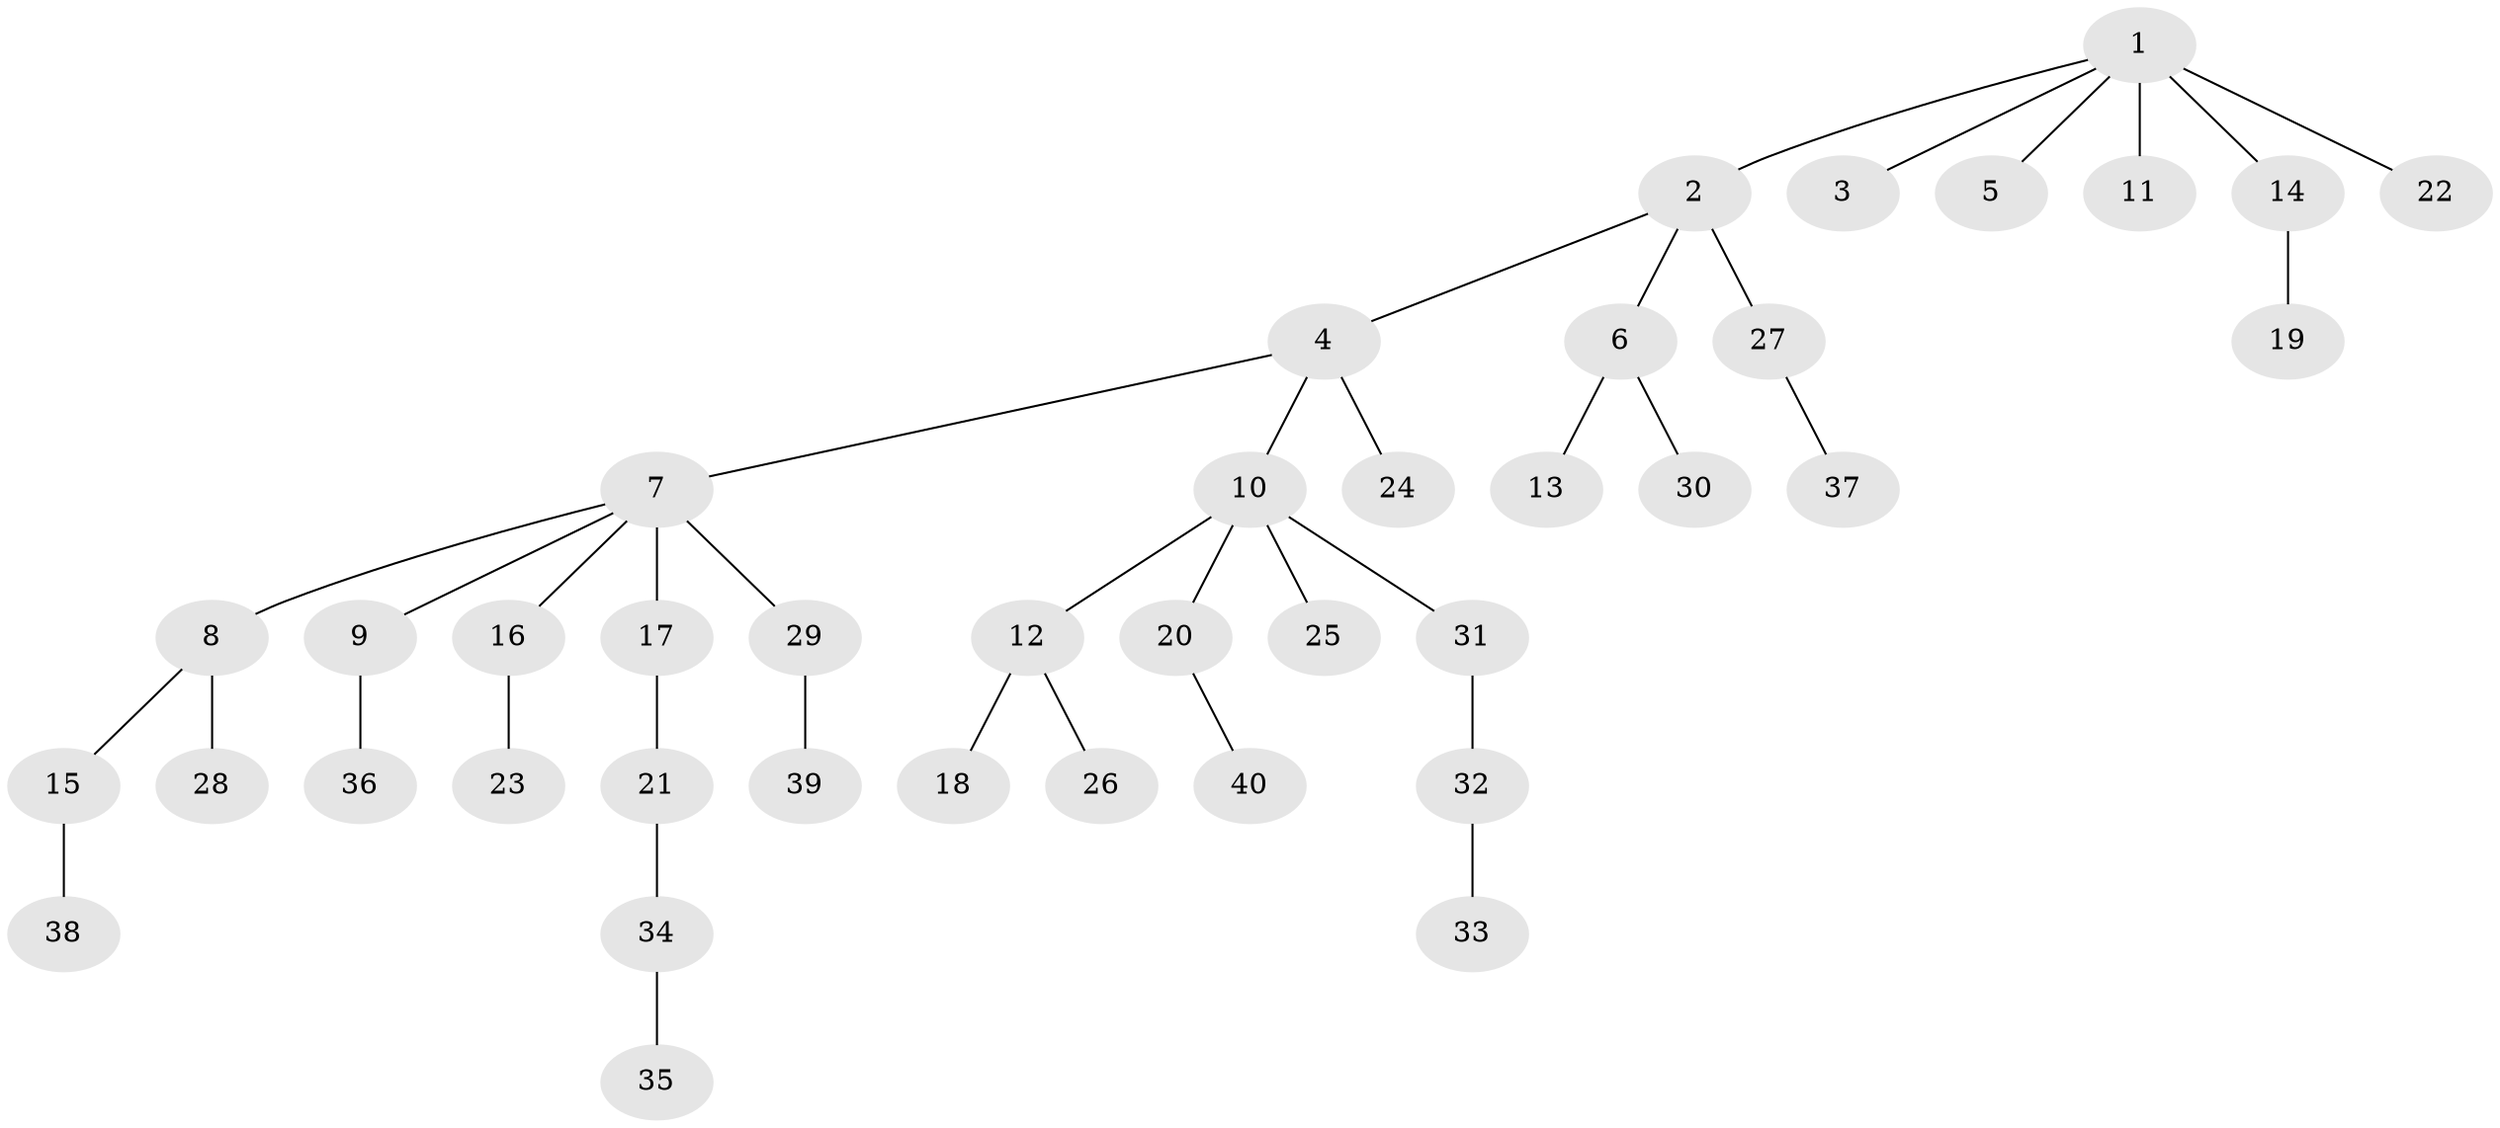 // original degree distribution, {6: 0.02564102564102564, 2: 0.23076923076923078, 5: 0.038461538461538464, 1: 0.5256410256410257, 4: 0.038461538461538464, 8: 0.01282051282051282, 3: 0.1282051282051282}
// Generated by graph-tools (version 1.1) at 2025/36/03/09/25 02:36:46]
// undirected, 40 vertices, 39 edges
graph export_dot {
graph [start="1"]
  node [color=gray90,style=filled];
  1;
  2;
  3;
  4;
  5;
  6;
  7;
  8;
  9;
  10;
  11;
  12;
  13;
  14;
  15;
  16;
  17;
  18;
  19;
  20;
  21;
  22;
  23;
  24;
  25;
  26;
  27;
  28;
  29;
  30;
  31;
  32;
  33;
  34;
  35;
  36;
  37;
  38;
  39;
  40;
  1 -- 2 [weight=1.0];
  1 -- 3 [weight=1.0];
  1 -- 5 [weight=1.0];
  1 -- 11 [weight=3.0];
  1 -- 14 [weight=1.0];
  1 -- 22 [weight=1.0];
  2 -- 4 [weight=1.0];
  2 -- 6 [weight=1.0];
  2 -- 27 [weight=2.0];
  4 -- 7 [weight=1.0];
  4 -- 10 [weight=1.0];
  4 -- 24 [weight=1.0];
  6 -- 13 [weight=1.0];
  6 -- 30 [weight=1.0];
  7 -- 8 [weight=1.0];
  7 -- 9 [weight=1.0];
  7 -- 16 [weight=1.0];
  7 -- 17 [weight=2.0];
  7 -- 29 [weight=1.0];
  8 -- 15 [weight=1.0];
  8 -- 28 [weight=1.0];
  9 -- 36 [weight=2.0];
  10 -- 12 [weight=1.0];
  10 -- 20 [weight=1.0];
  10 -- 25 [weight=2.0];
  10 -- 31 [weight=1.0];
  12 -- 18 [weight=1.0];
  12 -- 26 [weight=1.0];
  14 -- 19 [weight=3.0];
  15 -- 38 [weight=1.0];
  16 -- 23 [weight=1.0];
  17 -- 21 [weight=1.0];
  20 -- 40 [weight=1.0];
  21 -- 34 [weight=1.0];
  27 -- 37 [weight=1.0];
  29 -- 39 [weight=1.0];
  31 -- 32 [weight=1.0];
  32 -- 33 [weight=1.0];
  34 -- 35 [weight=1.0];
}
